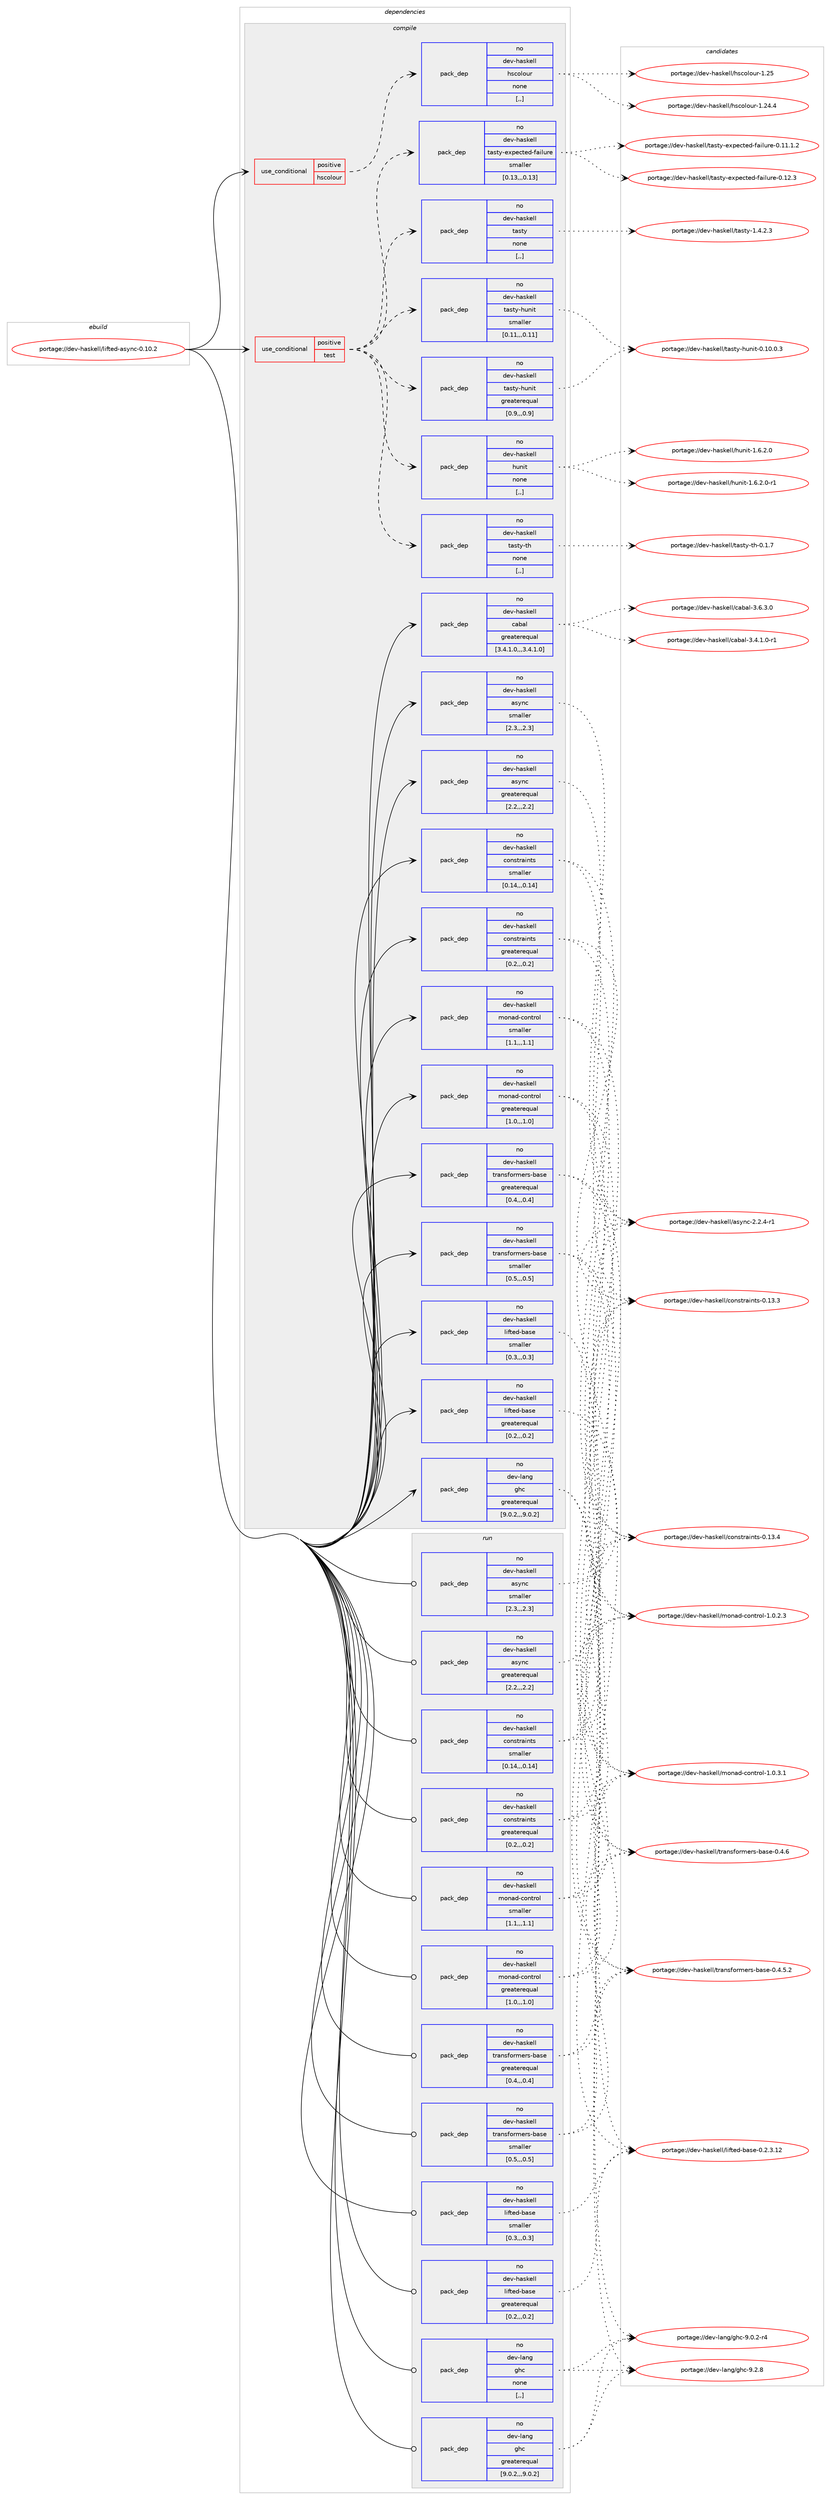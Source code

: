 digraph prolog {

# *************
# Graph options
# *************

newrank=true;
concentrate=true;
compound=true;
graph [rankdir=LR,fontname=Helvetica,fontsize=10,ranksep=1.5];#, ranksep=2.5, nodesep=0.2];
edge  [arrowhead=vee];
node  [fontname=Helvetica,fontsize=10];

# **********
# The ebuild
# **********

subgraph cluster_leftcol {
color=gray;
rank=same;
label=<<i>ebuild</i>>;
id [label="portage://dev-haskell/lifted-async-0.10.2", color=red, width=4, href="../dev-haskell/lifted-async-0.10.2.svg"];
}

# ****************
# The dependencies
# ****************

subgraph cluster_midcol {
color=gray;
label=<<i>dependencies</i>>;
subgraph cluster_compile {
fillcolor="#eeeeee";
style=filled;
label=<<i>compile</i>>;
subgraph cond20058 {
dependency81600 [label=<<TABLE BORDER="0" CELLBORDER="1" CELLSPACING="0" CELLPADDING="4"><TR><TD ROWSPAN="3" CELLPADDING="10">use_conditional</TD></TR><TR><TD>positive</TD></TR><TR><TD>hscolour</TD></TR></TABLE>>, shape=none, color=red];
subgraph pack60574 {
dependency81601 [label=<<TABLE BORDER="0" CELLBORDER="1" CELLSPACING="0" CELLPADDING="4" WIDTH="220"><TR><TD ROWSPAN="6" CELLPADDING="30">pack_dep</TD></TR><TR><TD WIDTH="110">no</TD></TR><TR><TD>dev-haskell</TD></TR><TR><TD>hscolour</TD></TR><TR><TD>none</TD></TR><TR><TD>[,,]</TD></TR></TABLE>>, shape=none, color=blue];
}
dependency81600:e -> dependency81601:w [weight=20,style="dashed",arrowhead="vee"];
}
id:e -> dependency81600:w [weight=20,style="solid",arrowhead="vee"];
subgraph cond20059 {
dependency81602 [label=<<TABLE BORDER="0" CELLBORDER="1" CELLSPACING="0" CELLPADDING="4"><TR><TD ROWSPAN="3" CELLPADDING="10">use_conditional</TD></TR><TR><TD>positive</TD></TR><TR><TD>test</TD></TR></TABLE>>, shape=none, color=red];
subgraph pack60575 {
dependency81603 [label=<<TABLE BORDER="0" CELLBORDER="1" CELLSPACING="0" CELLPADDING="4" WIDTH="220"><TR><TD ROWSPAN="6" CELLPADDING="30">pack_dep</TD></TR><TR><TD WIDTH="110">no</TD></TR><TR><TD>dev-haskell</TD></TR><TR><TD>hunit</TD></TR><TR><TD>none</TD></TR><TR><TD>[,,]</TD></TR></TABLE>>, shape=none, color=blue];
}
dependency81602:e -> dependency81603:w [weight=20,style="dashed",arrowhead="vee"];
subgraph pack60576 {
dependency81604 [label=<<TABLE BORDER="0" CELLBORDER="1" CELLSPACING="0" CELLPADDING="4" WIDTH="220"><TR><TD ROWSPAN="6" CELLPADDING="30">pack_dep</TD></TR><TR><TD WIDTH="110">no</TD></TR><TR><TD>dev-haskell</TD></TR><TR><TD>tasty</TD></TR><TR><TD>none</TD></TR><TR><TD>[,,]</TD></TR></TABLE>>, shape=none, color=blue];
}
dependency81602:e -> dependency81604:w [weight=20,style="dashed",arrowhead="vee"];
subgraph pack60577 {
dependency81605 [label=<<TABLE BORDER="0" CELLBORDER="1" CELLSPACING="0" CELLPADDING="4" WIDTH="220"><TR><TD ROWSPAN="6" CELLPADDING="30">pack_dep</TD></TR><TR><TD WIDTH="110">no</TD></TR><TR><TD>dev-haskell</TD></TR><TR><TD>tasty-expected-failure</TD></TR><TR><TD>smaller</TD></TR><TR><TD>[0.13,,,0.13]</TD></TR></TABLE>>, shape=none, color=blue];
}
dependency81602:e -> dependency81605:w [weight=20,style="dashed",arrowhead="vee"];
subgraph pack60578 {
dependency81606 [label=<<TABLE BORDER="0" CELLBORDER="1" CELLSPACING="0" CELLPADDING="4" WIDTH="220"><TR><TD ROWSPAN="6" CELLPADDING="30">pack_dep</TD></TR><TR><TD WIDTH="110">no</TD></TR><TR><TD>dev-haskell</TD></TR><TR><TD>tasty-hunit</TD></TR><TR><TD>greaterequal</TD></TR><TR><TD>[0.9,,,0.9]</TD></TR></TABLE>>, shape=none, color=blue];
}
dependency81602:e -> dependency81606:w [weight=20,style="dashed",arrowhead="vee"];
subgraph pack60579 {
dependency81607 [label=<<TABLE BORDER="0" CELLBORDER="1" CELLSPACING="0" CELLPADDING="4" WIDTH="220"><TR><TD ROWSPAN="6" CELLPADDING="30">pack_dep</TD></TR><TR><TD WIDTH="110">no</TD></TR><TR><TD>dev-haskell</TD></TR><TR><TD>tasty-hunit</TD></TR><TR><TD>smaller</TD></TR><TR><TD>[0.11,,,0.11]</TD></TR></TABLE>>, shape=none, color=blue];
}
dependency81602:e -> dependency81607:w [weight=20,style="dashed",arrowhead="vee"];
subgraph pack60580 {
dependency81608 [label=<<TABLE BORDER="0" CELLBORDER="1" CELLSPACING="0" CELLPADDING="4" WIDTH="220"><TR><TD ROWSPAN="6" CELLPADDING="30">pack_dep</TD></TR><TR><TD WIDTH="110">no</TD></TR><TR><TD>dev-haskell</TD></TR><TR><TD>tasty-th</TD></TR><TR><TD>none</TD></TR><TR><TD>[,,]</TD></TR></TABLE>>, shape=none, color=blue];
}
dependency81602:e -> dependency81608:w [weight=20,style="dashed",arrowhead="vee"];
}
id:e -> dependency81602:w [weight=20,style="solid",arrowhead="vee"];
subgraph pack60581 {
dependency81609 [label=<<TABLE BORDER="0" CELLBORDER="1" CELLSPACING="0" CELLPADDING="4" WIDTH="220"><TR><TD ROWSPAN="6" CELLPADDING="30">pack_dep</TD></TR><TR><TD WIDTH="110">no</TD></TR><TR><TD>dev-haskell</TD></TR><TR><TD>async</TD></TR><TR><TD>greaterequal</TD></TR><TR><TD>[2.2,,,2.2]</TD></TR></TABLE>>, shape=none, color=blue];
}
id:e -> dependency81609:w [weight=20,style="solid",arrowhead="vee"];
subgraph pack60582 {
dependency81610 [label=<<TABLE BORDER="0" CELLBORDER="1" CELLSPACING="0" CELLPADDING="4" WIDTH="220"><TR><TD ROWSPAN="6" CELLPADDING="30">pack_dep</TD></TR><TR><TD WIDTH="110">no</TD></TR><TR><TD>dev-haskell</TD></TR><TR><TD>async</TD></TR><TR><TD>smaller</TD></TR><TR><TD>[2.3,,,2.3]</TD></TR></TABLE>>, shape=none, color=blue];
}
id:e -> dependency81610:w [weight=20,style="solid",arrowhead="vee"];
subgraph pack60583 {
dependency81611 [label=<<TABLE BORDER="0" CELLBORDER="1" CELLSPACING="0" CELLPADDING="4" WIDTH="220"><TR><TD ROWSPAN="6" CELLPADDING="30">pack_dep</TD></TR><TR><TD WIDTH="110">no</TD></TR><TR><TD>dev-haskell</TD></TR><TR><TD>cabal</TD></TR><TR><TD>greaterequal</TD></TR><TR><TD>[3.4.1.0,,,3.4.1.0]</TD></TR></TABLE>>, shape=none, color=blue];
}
id:e -> dependency81611:w [weight=20,style="solid",arrowhead="vee"];
subgraph pack60584 {
dependency81612 [label=<<TABLE BORDER="0" CELLBORDER="1" CELLSPACING="0" CELLPADDING="4" WIDTH="220"><TR><TD ROWSPAN="6" CELLPADDING="30">pack_dep</TD></TR><TR><TD WIDTH="110">no</TD></TR><TR><TD>dev-haskell</TD></TR><TR><TD>constraints</TD></TR><TR><TD>greaterequal</TD></TR><TR><TD>[0.2,,,0.2]</TD></TR></TABLE>>, shape=none, color=blue];
}
id:e -> dependency81612:w [weight=20,style="solid",arrowhead="vee"];
subgraph pack60585 {
dependency81613 [label=<<TABLE BORDER="0" CELLBORDER="1" CELLSPACING="0" CELLPADDING="4" WIDTH="220"><TR><TD ROWSPAN="6" CELLPADDING="30">pack_dep</TD></TR><TR><TD WIDTH="110">no</TD></TR><TR><TD>dev-haskell</TD></TR><TR><TD>constraints</TD></TR><TR><TD>smaller</TD></TR><TR><TD>[0.14,,,0.14]</TD></TR></TABLE>>, shape=none, color=blue];
}
id:e -> dependency81613:w [weight=20,style="solid",arrowhead="vee"];
subgraph pack60586 {
dependency81614 [label=<<TABLE BORDER="0" CELLBORDER="1" CELLSPACING="0" CELLPADDING="4" WIDTH="220"><TR><TD ROWSPAN="6" CELLPADDING="30">pack_dep</TD></TR><TR><TD WIDTH="110">no</TD></TR><TR><TD>dev-haskell</TD></TR><TR><TD>lifted-base</TD></TR><TR><TD>greaterequal</TD></TR><TR><TD>[0.2,,,0.2]</TD></TR></TABLE>>, shape=none, color=blue];
}
id:e -> dependency81614:w [weight=20,style="solid",arrowhead="vee"];
subgraph pack60587 {
dependency81615 [label=<<TABLE BORDER="0" CELLBORDER="1" CELLSPACING="0" CELLPADDING="4" WIDTH="220"><TR><TD ROWSPAN="6" CELLPADDING="30">pack_dep</TD></TR><TR><TD WIDTH="110">no</TD></TR><TR><TD>dev-haskell</TD></TR><TR><TD>lifted-base</TD></TR><TR><TD>smaller</TD></TR><TR><TD>[0.3,,,0.3]</TD></TR></TABLE>>, shape=none, color=blue];
}
id:e -> dependency81615:w [weight=20,style="solid",arrowhead="vee"];
subgraph pack60588 {
dependency81616 [label=<<TABLE BORDER="0" CELLBORDER="1" CELLSPACING="0" CELLPADDING="4" WIDTH="220"><TR><TD ROWSPAN="6" CELLPADDING="30">pack_dep</TD></TR><TR><TD WIDTH="110">no</TD></TR><TR><TD>dev-haskell</TD></TR><TR><TD>monad-control</TD></TR><TR><TD>greaterequal</TD></TR><TR><TD>[1.0,,,1.0]</TD></TR></TABLE>>, shape=none, color=blue];
}
id:e -> dependency81616:w [weight=20,style="solid",arrowhead="vee"];
subgraph pack60589 {
dependency81617 [label=<<TABLE BORDER="0" CELLBORDER="1" CELLSPACING="0" CELLPADDING="4" WIDTH="220"><TR><TD ROWSPAN="6" CELLPADDING="30">pack_dep</TD></TR><TR><TD WIDTH="110">no</TD></TR><TR><TD>dev-haskell</TD></TR><TR><TD>monad-control</TD></TR><TR><TD>smaller</TD></TR><TR><TD>[1.1,,,1.1]</TD></TR></TABLE>>, shape=none, color=blue];
}
id:e -> dependency81617:w [weight=20,style="solid",arrowhead="vee"];
subgraph pack60590 {
dependency81618 [label=<<TABLE BORDER="0" CELLBORDER="1" CELLSPACING="0" CELLPADDING="4" WIDTH="220"><TR><TD ROWSPAN="6" CELLPADDING="30">pack_dep</TD></TR><TR><TD WIDTH="110">no</TD></TR><TR><TD>dev-haskell</TD></TR><TR><TD>transformers-base</TD></TR><TR><TD>greaterequal</TD></TR><TR><TD>[0.4,,,0.4]</TD></TR></TABLE>>, shape=none, color=blue];
}
id:e -> dependency81618:w [weight=20,style="solid",arrowhead="vee"];
subgraph pack60591 {
dependency81619 [label=<<TABLE BORDER="0" CELLBORDER="1" CELLSPACING="0" CELLPADDING="4" WIDTH="220"><TR><TD ROWSPAN="6" CELLPADDING="30">pack_dep</TD></TR><TR><TD WIDTH="110">no</TD></TR><TR><TD>dev-haskell</TD></TR><TR><TD>transformers-base</TD></TR><TR><TD>smaller</TD></TR><TR><TD>[0.5,,,0.5]</TD></TR></TABLE>>, shape=none, color=blue];
}
id:e -> dependency81619:w [weight=20,style="solid",arrowhead="vee"];
subgraph pack60592 {
dependency81620 [label=<<TABLE BORDER="0" CELLBORDER="1" CELLSPACING="0" CELLPADDING="4" WIDTH="220"><TR><TD ROWSPAN="6" CELLPADDING="30">pack_dep</TD></TR><TR><TD WIDTH="110">no</TD></TR><TR><TD>dev-lang</TD></TR><TR><TD>ghc</TD></TR><TR><TD>greaterequal</TD></TR><TR><TD>[9.0.2,,,9.0.2]</TD></TR></TABLE>>, shape=none, color=blue];
}
id:e -> dependency81620:w [weight=20,style="solid",arrowhead="vee"];
}
subgraph cluster_compileandrun {
fillcolor="#eeeeee";
style=filled;
label=<<i>compile and run</i>>;
}
subgraph cluster_run {
fillcolor="#eeeeee";
style=filled;
label=<<i>run</i>>;
subgraph pack60593 {
dependency81621 [label=<<TABLE BORDER="0" CELLBORDER="1" CELLSPACING="0" CELLPADDING="4" WIDTH="220"><TR><TD ROWSPAN="6" CELLPADDING="30">pack_dep</TD></TR><TR><TD WIDTH="110">no</TD></TR><TR><TD>dev-haskell</TD></TR><TR><TD>async</TD></TR><TR><TD>greaterequal</TD></TR><TR><TD>[2.2,,,2.2]</TD></TR></TABLE>>, shape=none, color=blue];
}
id:e -> dependency81621:w [weight=20,style="solid",arrowhead="odot"];
subgraph pack60594 {
dependency81622 [label=<<TABLE BORDER="0" CELLBORDER="1" CELLSPACING="0" CELLPADDING="4" WIDTH="220"><TR><TD ROWSPAN="6" CELLPADDING="30">pack_dep</TD></TR><TR><TD WIDTH="110">no</TD></TR><TR><TD>dev-haskell</TD></TR><TR><TD>async</TD></TR><TR><TD>smaller</TD></TR><TR><TD>[2.3,,,2.3]</TD></TR></TABLE>>, shape=none, color=blue];
}
id:e -> dependency81622:w [weight=20,style="solid",arrowhead="odot"];
subgraph pack60595 {
dependency81623 [label=<<TABLE BORDER="0" CELLBORDER="1" CELLSPACING="0" CELLPADDING="4" WIDTH="220"><TR><TD ROWSPAN="6" CELLPADDING="30">pack_dep</TD></TR><TR><TD WIDTH="110">no</TD></TR><TR><TD>dev-haskell</TD></TR><TR><TD>constraints</TD></TR><TR><TD>greaterequal</TD></TR><TR><TD>[0.2,,,0.2]</TD></TR></TABLE>>, shape=none, color=blue];
}
id:e -> dependency81623:w [weight=20,style="solid",arrowhead="odot"];
subgraph pack60596 {
dependency81624 [label=<<TABLE BORDER="0" CELLBORDER="1" CELLSPACING="0" CELLPADDING="4" WIDTH="220"><TR><TD ROWSPAN="6" CELLPADDING="30">pack_dep</TD></TR><TR><TD WIDTH="110">no</TD></TR><TR><TD>dev-haskell</TD></TR><TR><TD>constraints</TD></TR><TR><TD>smaller</TD></TR><TR><TD>[0.14,,,0.14]</TD></TR></TABLE>>, shape=none, color=blue];
}
id:e -> dependency81624:w [weight=20,style="solid",arrowhead="odot"];
subgraph pack60597 {
dependency81625 [label=<<TABLE BORDER="0" CELLBORDER="1" CELLSPACING="0" CELLPADDING="4" WIDTH="220"><TR><TD ROWSPAN="6" CELLPADDING="30">pack_dep</TD></TR><TR><TD WIDTH="110">no</TD></TR><TR><TD>dev-haskell</TD></TR><TR><TD>lifted-base</TD></TR><TR><TD>greaterequal</TD></TR><TR><TD>[0.2,,,0.2]</TD></TR></TABLE>>, shape=none, color=blue];
}
id:e -> dependency81625:w [weight=20,style="solid",arrowhead="odot"];
subgraph pack60598 {
dependency81626 [label=<<TABLE BORDER="0" CELLBORDER="1" CELLSPACING="0" CELLPADDING="4" WIDTH="220"><TR><TD ROWSPAN="6" CELLPADDING="30">pack_dep</TD></TR><TR><TD WIDTH="110">no</TD></TR><TR><TD>dev-haskell</TD></TR><TR><TD>lifted-base</TD></TR><TR><TD>smaller</TD></TR><TR><TD>[0.3,,,0.3]</TD></TR></TABLE>>, shape=none, color=blue];
}
id:e -> dependency81626:w [weight=20,style="solid",arrowhead="odot"];
subgraph pack60599 {
dependency81627 [label=<<TABLE BORDER="0" CELLBORDER="1" CELLSPACING="0" CELLPADDING="4" WIDTH="220"><TR><TD ROWSPAN="6" CELLPADDING="30">pack_dep</TD></TR><TR><TD WIDTH="110">no</TD></TR><TR><TD>dev-haskell</TD></TR><TR><TD>monad-control</TD></TR><TR><TD>greaterequal</TD></TR><TR><TD>[1.0,,,1.0]</TD></TR></TABLE>>, shape=none, color=blue];
}
id:e -> dependency81627:w [weight=20,style="solid",arrowhead="odot"];
subgraph pack60600 {
dependency81628 [label=<<TABLE BORDER="0" CELLBORDER="1" CELLSPACING="0" CELLPADDING="4" WIDTH="220"><TR><TD ROWSPAN="6" CELLPADDING="30">pack_dep</TD></TR><TR><TD WIDTH="110">no</TD></TR><TR><TD>dev-haskell</TD></TR><TR><TD>monad-control</TD></TR><TR><TD>smaller</TD></TR><TR><TD>[1.1,,,1.1]</TD></TR></TABLE>>, shape=none, color=blue];
}
id:e -> dependency81628:w [weight=20,style="solid",arrowhead="odot"];
subgraph pack60601 {
dependency81629 [label=<<TABLE BORDER="0" CELLBORDER="1" CELLSPACING="0" CELLPADDING="4" WIDTH="220"><TR><TD ROWSPAN="6" CELLPADDING="30">pack_dep</TD></TR><TR><TD WIDTH="110">no</TD></TR><TR><TD>dev-haskell</TD></TR><TR><TD>transformers-base</TD></TR><TR><TD>greaterequal</TD></TR><TR><TD>[0.4,,,0.4]</TD></TR></TABLE>>, shape=none, color=blue];
}
id:e -> dependency81629:w [weight=20,style="solid",arrowhead="odot"];
subgraph pack60602 {
dependency81630 [label=<<TABLE BORDER="0" CELLBORDER="1" CELLSPACING="0" CELLPADDING="4" WIDTH="220"><TR><TD ROWSPAN="6" CELLPADDING="30">pack_dep</TD></TR><TR><TD WIDTH="110">no</TD></TR><TR><TD>dev-haskell</TD></TR><TR><TD>transformers-base</TD></TR><TR><TD>smaller</TD></TR><TR><TD>[0.5,,,0.5]</TD></TR></TABLE>>, shape=none, color=blue];
}
id:e -> dependency81630:w [weight=20,style="solid",arrowhead="odot"];
subgraph pack60603 {
dependency81631 [label=<<TABLE BORDER="0" CELLBORDER="1" CELLSPACING="0" CELLPADDING="4" WIDTH="220"><TR><TD ROWSPAN="6" CELLPADDING="30">pack_dep</TD></TR><TR><TD WIDTH="110">no</TD></TR><TR><TD>dev-lang</TD></TR><TR><TD>ghc</TD></TR><TR><TD>greaterequal</TD></TR><TR><TD>[9.0.2,,,9.0.2]</TD></TR></TABLE>>, shape=none, color=blue];
}
id:e -> dependency81631:w [weight=20,style="solid",arrowhead="odot"];
subgraph pack60604 {
dependency81632 [label=<<TABLE BORDER="0" CELLBORDER="1" CELLSPACING="0" CELLPADDING="4" WIDTH="220"><TR><TD ROWSPAN="6" CELLPADDING="30">pack_dep</TD></TR><TR><TD WIDTH="110">no</TD></TR><TR><TD>dev-lang</TD></TR><TR><TD>ghc</TD></TR><TR><TD>none</TD></TR><TR><TD>[,,]</TD></TR></TABLE>>, shape=none, color=blue];
}
id:e -> dependency81632:w [weight=20,style="solid",arrowhead="odot"];
}
}

# **************
# The candidates
# **************

subgraph cluster_choices {
rank=same;
color=gray;
label=<<i>candidates</i>>;

subgraph choice60574 {
color=black;
nodesep=1;
choice1001011184510497115107101108108471041159911110811111711445494650524652 [label="portage://dev-haskell/hscolour-1.24.4", color=red, width=4,href="../dev-haskell/hscolour-1.24.4.svg"];
choice100101118451049711510710110810847104115991111081111171144549465053 [label="portage://dev-haskell/hscolour-1.25", color=red, width=4,href="../dev-haskell/hscolour-1.25.svg"];
dependency81601:e -> choice1001011184510497115107101108108471041159911110811111711445494650524652:w [style=dotted,weight="100"];
dependency81601:e -> choice100101118451049711510710110810847104115991111081111171144549465053:w [style=dotted,weight="100"];
}
subgraph choice60575 {
color=black;
nodesep=1;
choice1001011184510497115107101108108471041171101051164549465446504648 [label="portage://dev-haskell/hunit-1.6.2.0", color=red, width=4,href="../dev-haskell/hunit-1.6.2.0.svg"];
choice10010111845104971151071011081084710411711010511645494654465046484511449 [label="portage://dev-haskell/hunit-1.6.2.0-r1", color=red, width=4,href="../dev-haskell/hunit-1.6.2.0-r1.svg"];
dependency81603:e -> choice1001011184510497115107101108108471041171101051164549465446504648:w [style=dotted,weight="100"];
dependency81603:e -> choice10010111845104971151071011081084710411711010511645494654465046484511449:w [style=dotted,weight="100"];
}
subgraph choice60576 {
color=black;
nodesep=1;
choice100101118451049711510710110810847116971151161214549465246504651 [label="portage://dev-haskell/tasty-1.4.2.3", color=red, width=4,href="../dev-haskell/tasty-1.4.2.3.svg"];
dependency81604:e -> choice100101118451049711510710110810847116971151161214549465246504651:w [style=dotted,weight="100"];
}
subgraph choice60577 {
color=black;
nodesep=1;
choice1001011184510497115107101108108471169711511612145101120112101991161011004510297105108117114101454846494946494650 [label="portage://dev-haskell/tasty-expected-failure-0.11.1.2", color=red, width=4,href="../dev-haskell/tasty-expected-failure-0.11.1.2.svg"];
choice100101118451049711510710110810847116971151161214510112011210199116101100451029710510811711410145484649504651 [label="portage://dev-haskell/tasty-expected-failure-0.12.3", color=red, width=4,href="../dev-haskell/tasty-expected-failure-0.12.3.svg"];
dependency81605:e -> choice1001011184510497115107101108108471169711511612145101120112101991161011004510297105108117114101454846494946494650:w [style=dotted,weight="100"];
dependency81605:e -> choice100101118451049711510710110810847116971151161214510112011210199116101100451029710510811711410145484649504651:w [style=dotted,weight="100"];
}
subgraph choice60578 {
color=black;
nodesep=1;
choice1001011184510497115107101108108471169711511612145104117110105116454846494846484651 [label="portage://dev-haskell/tasty-hunit-0.10.0.3", color=red, width=4,href="../dev-haskell/tasty-hunit-0.10.0.3.svg"];
dependency81606:e -> choice1001011184510497115107101108108471169711511612145104117110105116454846494846484651:w [style=dotted,weight="100"];
}
subgraph choice60579 {
color=black;
nodesep=1;
choice1001011184510497115107101108108471169711511612145104117110105116454846494846484651 [label="portage://dev-haskell/tasty-hunit-0.10.0.3", color=red, width=4,href="../dev-haskell/tasty-hunit-0.10.0.3.svg"];
dependency81607:e -> choice1001011184510497115107101108108471169711511612145104117110105116454846494846484651:w [style=dotted,weight="100"];
}
subgraph choice60580 {
color=black;
nodesep=1;
choice1001011184510497115107101108108471169711511612145116104454846494655 [label="portage://dev-haskell/tasty-th-0.1.7", color=red, width=4,href="../dev-haskell/tasty-th-0.1.7.svg"];
dependency81608:e -> choice1001011184510497115107101108108471169711511612145116104454846494655:w [style=dotted,weight="100"];
}
subgraph choice60581 {
color=black;
nodesep=1;
choice10010111845104971151071011081084797115121110994550465046524511449 [label="portage://dev-haskell/async-2.2.4-r1", color=red, width=4,href="../dev-haskell/async-2.2.4-r1.svg"];
dependency81609:e -> choice10010111845104971151071011081084797115121110994550465046524511449:w [style=dotted,weight="100"];
}
subgraph choice60582 {
color=black;
nodesep=1;
choice10010111845104971151071011081084797115121110994550465046524511449 [label="portage://dev-haskell/async-2.2.4-r1", color=red, width=4,href="../dev-haskell/async-2.2.4-r1.svg"];
dependency81610:e -> choice10010111845104971151071011081084797115121110994550465046524511449:w [style=dotted,weight="100"];
}
subgraph choice60583 {
color=black;
nodesep=1;
choice1001011184510497115107101108108479997989710845514652464946484511449 [label="portage://dev-haskell/cabal-3.4.1.0-r1", color=red, width=4,href="../dev-haskell/cabal-3.4.1.0-r1.svg"];
choice100101118451049711510710110810847999798971084551465446514648 [label="portage://dev-haskell/cabal-3.6.3.0", color=red, width=4,href="../dev-haskell/cabal-3.6.3.0.svg"];
dependency81611:e -> choice1001011184510497115107101108108479997989710845514652464946484511449:w [style=dotted,weight="100"];
dependency81611:e -> choice100101118451049711510710110810847999798971084551465446514648:w [style=dotted,weight="100"];
}
subgraph choice60584 {
color=black;
nodesep=1;
choice100101118451049711510710110810847991111101151161149710511011611545484649514651 [label="portage://dev-haskell/constraints-0.13.3", color=red, width=4,href="../dev-haskell/constraints-0.13.3.svg"];
choice100101118451049711510710110810847991111101151161149710511011611545484649514652 [label="portage://dev-haskell/constraints-0.13.4", color=red, width=4,href="../dev-haskell/constraints-0.13.4.svg"];
dependency81612:e -> choice100101118451049711510710110810847991111101151161149710511011611545484649514651:w [style=dotted,weight="100"];
dependency81612:e -> choice100101118451049711510710110810847991111101151161149710511011611545484649514652:w [style=dotted,weight="100"];
}
subgraph choice60585 {
color=black;
nodesep=1;
choice100101118451049711510710110810847991111101151161149710511011611545484649514651 [label="portage://dev-haskell/constraints-0.13.3", color=red, width=4,href="../dev-haskell/constraints-0.13.3.svg"];
choice100101118451049711510710110810847991111101151161149710511011611545484649514652 [label="portage://dev-haskell/constraints-0.13.4", color=red, width=4,href="../dev-haskell/constraints-0.13.4.svg"];
dependency81613:e -> choice100101118451049711510710110810847991111101151161149710511011611545484649514651:w [style=dotted,weight="100"];
dependency81613:e -> choice100101118451049711510710110810847991111101151161149710511011611545484649514652:w [style=dotted,weight="100"];
}
subgraph choice60586 {
color=black;
nodesep=1;
choice100101118451049711510710110810847108105102116101100459897115101454846504651464950 [label="portage://dev-haskell/lifted-base-0.2.3.12", color=red, width=4,href="../dev-haskell/lifted-base-0.2.3.12.svg"];
dependency81614:e -> choice100101118451049711510710110810847108105102116101100459897115101454846504651464950:w [style=dotted,weight="100"];
}
subgraph choice60587 {
color=black;
nodesep=1;
choice100101118451049711510710110810847108105102116101100459897115101454846504651464950 [label="portage://dev-haskell/lifted-base-0.2.3.12", color=red, width=4,href="../dev-haskell/lifted-base-0.2.3.12.svg"];
dependency81615:e -> choice100101118451049711510710110810847108105102116101100459897115101454846504651464950:w [style=dotted,weight="100"];
}
subgraph choice60588 {
color=black;
nodesep=1;
choice1001011184510497115107101108108471091111109710045991111101161141111084549464846504651 [label="portage://dev-haskell/monad-control-1.0.2.3", color=red, width=4,href="../dev-haskell/monad-control-1.0.2.3.svg"];
choice1001011184510497115107101108108471091111109710045991111101161141111084549464846514649 [label="portage://dev-haskell/monad-control-1.0.3.1", color=red, width=4,href="../dev-haskell/monad-control-1.0.3.1.svg"];
dependency81616:e -> choice1001011184510497115107101108108471091111109710045991111101161141111084549464846504651:w [style=dotted,weight="100"];
dependency81616:e -> choice1001011184510497115107101108108471091111109710045991111101161141111084549464846514649:w [style=dotted,weight="100"];
}
subgraph choice60589 {
color=black;
nodesep=1;
choice1001011184510497115107101108108471091111109710045991111101161141111084549464846504651 [label="portage://dev-haskell/monad-control-1.0.2.3", color=red, width=4,href="../dev-haskell/monad-control-1.0.2.3.svg"];
choice1001011184510497115107101108108471091111109710045991111101161141111084549464846514649 [label="portage://dev-haskell/monad-control-1.0.3.1", color=red, width=4,href="../dev-haskell/monad-control-1.0.3.1.svg"];
dependency81617:e -> choice1001011184510497115107101108108471091111109710045991111101161141111084549464846504651:w [style=dotted,weight="100"];
dependency81617:e -> choice1001011184510497115107101108108471091111109710045991111101161141111084549464846514649:w [style=dotted,weight="100"];
}
subgraph choice60590 {
color=black;
nodesep=1;
choice100101118451049711510710110810847116114971101151021111141091011141154598971151014548465246534650 [label="portage://dev-haskell/transformers-base-0.4.5.2", color=red, width=4,href="../dev-haskell/transformers-base-0.4.5.2.svg"];
choice10010111845104971151071011081084711611497110115102111114109101114115459897115101454846524654 [label="portage://dev-haskell/transformers-base-0.4.6", color=red, width=4,href="../dev-haskell/transformers-base-0.4.6.svg"];
dependency81618:e -> choice100101118451049711510710110810847116114971101151021111141091011141154598971151014548465246534650:w [style=dotted,weight="100"];
dependency81618:e -> choice10010111845104971151071011081084711611497110115102111114109101114115459897115101454846524654:w [style=dotted,weight="100"];
}
subgraph choice60591 {
color=black;
nodesep=1;
choice100101118451049711510710110810847116114971101151021111141091011141154598971151014548465246534650 [label="portage://dev-haskell/transformers-base-0.4.5.2", color=red, width=4,href="../dev-haskell/transformers-base-0.4.5.2.svg"];
choice10010111845104971151071011081084711611497110115102111114109101114115459897115101454846524654 [label="portage://dev-haskell/transformers-base-0.4.6", color=red, width=4,href="../dev-haskell/transformers-base-0.4.6.svg"];
dependency81619:e -> choice100101118451049711510710110810847116114971101151021111141091011141154598971151014548465246534650:w [style=dotted,weight="100"];
dependency81619:e -> choice10010111845104971151071011081084711611497110115102111114109101114115459897115101454846524654:w [style=dotted,weight="100"];
}
subgraph choice60592 {
color=black;
nodesep=1;
choice100101118451089711010347103104994557464846504511452 [label="portage://dev-lang/ghc-9.0.2-r4", color=red, width=4,href="../dev-lang/ghc-9.0.2-r4.svg"];
choice10010111845108971101034710310499455746504656 [label="portage://dev-lang/ghc-9.2.8", color=red, width=4,href="../dev-lang/ghc-9.2.8.svg"];
dependency81620:e -> choice100101118451089711010347103104994557464846504511452:w [style=dotted,weight="100"];
dependency81620:e -> choice10010111845108971101034710310499455746504656:w [style=dotted,weight="100"];
}
subgraph choice60593 {
color=black;
nodesep=1;
choice10010111845104971151071011081084797115121110994550465046524511449 [label="portage://dev-haskell/async-2.2.4-r1", color=red, width=4,href="../dev-haskell/async-2.2.4-r1.svg"];
dependency81621:e -> choice10010111845104971151071011081084797115121110994550465046524511449:w [style=dotted,weight="100"];
}
subgraph choice60594 {
color=black;
nodesep=1;
choice10010111845104971151071011081084797115121110994550465046524511449 [label="portage://dev-haskell/async-2.2.4-r1", color=red, width=4,href="../dev-haskell/async-2.2.4-r1.svg"];
dependency81622:e -> choice10010111845104971151071011081084797115121110994550465046524511449:w [style=dotted,weight="100"];
}
subgraph choice60595 {
color=black;
nodesep=1;
choice100101118451049711510710110810847991111101151161149710511011611545484649514651 [label="portage://dev-haskell/constraints-0.13.3", color=red, width=4,href="../dev-haskell/constraints-0.13.3.svg"];
choice100101118451049711510710110810847991111101151161149710511011611545484649514652 [label="portage://dev-haskell/constraints-0.13.4", color=red, width=4,href="../dev-haskell/constraints-0.13.4.svg"];
dependency81623:e -> choice100101118451049711510710110810847991111101151161149710511011611545484649514651:w [style=dotted,weight="100"];
dependency81623:e -> choice100101118451049711510710110810847991111101151161149710511011611545484649514652:w [style=dotted,weight="100"];
}
subgraph choice60596 {
color=black;
nodesep=1;
choice100101118451049711510710110810847991111101151161149710511011611545484649514651 [label="portage://dev-haskell/constraints-0.13.3", color=red, width=4,href="../dev-haskell/constraints-0.13.3.svg"];
choice100101118451049711510710110810847991111101151161149710511011611545484649514652 [label="portage://dev-haskell/constraints-0.13.4", color=red, width=4,href="../dev-haskell/constraints-0.13.4.svg"];
dependency81624:e -> choice100101118451049711510710110810847991111101151161149710511011611545484649514651:w [style=dotted,weight="100"];
dependency81624:e -> choice100101118451049711510710110810847991111101151161149710511011611545484649514652:w [style=dotted,weight="100"];
}
subgraph choice60597 {
color=black;
nodesep=1;
choice100101118451049711510710110810847108105102116101100459897115101454846504651464950 [label="portage://dev-haskell/lifted-base-0.2.3.12", color=red, width=4,href="../dev-haskell/lifted-base-0.2.3.12.svg"];
dependency81625:e -> choice100101118451049711510710110810847108105102116101100459897115101454846504651464950:w [style=dotted,weight="100"];
}
subgraph choice60598 {
color=black;
nodesep=1;
choice100101118451049711510710110810847108105102116101100459897115101454846504651464950 [label="portage://dev-haskell/lifted-base-0.2.3.12", color=red, width=4,href="../dev-haskell/lifted-base-0.2.3.12.svg"];
dependency81626:e -> choice100101118451049711510710110810847108105102116101100459897115101454846504651464950:w [style=dotted,weight="100"];
}
subgraph choice60599 {
color=black;
nodesep=1;
choice1001011184510497115107101108108471091111109710045991111101161141111084549464846504651 [label="portage://dev-haskell/monad-control-1.0.2.3", color=red, width=4,href="../dev-haskell/monad-control-1.0.2.3.svg"];
choice1001011184510497115107101108108471091111109710045991111101161141111084549464846514649 [label="portage://dev-haskell/monad-control-1.0.3.1", color=red, width=4,href="../dev-haskell/monad-control-1.0.3.1.svg"];
dependency81627:e -> choice1001011184510497115107101108108471091111109710045991111101161141111084549464846504651:w [style=dotted,weight="100"];
dependency81627:e -> choice1001011184510497115107101108108471091111109710045991111101161141111084549464846514649:w [style=dotted,weight="100"];
}
subgraph choice60600 {
color=black;
nodesep=1;
choice1001011184510497115107101108108471091111109710045991111101161141111084549464846504651 [label="portage://dev-haskell/monad-control-1.0.2.3", color=red, width=4,href="../dev-haskell/monad-control-1.0.2.3.svg"];
choice1001011184510497115107101108108471091111109710045991111101161141111084549464846514649 [label="portage://dev-haskell/monad-control-1.0.3.1", color=red, width=4,href="../dev-haskell/monad-control-1.0.3.1.svg"];
dependency81628:e -> choice1001011184510497115107101108108471091111109710045991111101161141111084549464846504651:w [style=dotted,weight="100"];
dependency81628:e -> choice1001011184510497115107101108108471091111109710045991111101161141111084549464846514649:w [style=dotted,weight="100"];
}
subgraph choice60601 {
color=black;
nodesep=1;
choice100101118451049711510710110810847116114971101151021111141091011141154598971151014548465246534650 [label="portage://dev-haskell/transformers-base-0.4.5.2", color=red, width=4,href="../dev-haskell/transformers-base-0.4.5.2.svg"];
choice10010111845104971151071011081084711611497110115102111114109101114115459897115101454846524654 [label="portage://dev-haskell/transformers-base-0.4.6", color=red, width=4,href="../dev-haskell/transformers-base-0.4.6.svg"];
dependency81629:e -> choice100101118451049711510710110810847116114971101151021111141091011141154598971151014548465246534650:w [style=dotted,weight="100"];
dependency81629:e -> choice10010111845104971151071011081084711611497110115102111114109101114115459897115101454846524654:w [style=dotted,weight="100"];
}
subgraph choice60602 {
color=black;
nodesep=1;
choice100101118451049711510710110810847116114971101151021111141091011141154598971151014548465246534650 [label="portage://dev-haskell/transformers-base-0.4.5.2", color=red, width=4,href="../dev-haskell/transformers-base-0.4.5.2.svg"];
choice10010111845104971151071011081084711611497110115102111114109101114115459897115101454846524654 [label="portage://dev-haskell/transformers-base-0.4.6", color=red, width=4,href="../dev-haskell/transformers-base-0.4.6.svg"];
dependency81630:e -> choice100101118451049711510710110810847116114971101151021111141091011141154598971151014548465246534650:w [style=dotted,weight="100"];
dependency81630:e -> choice10010111845104971151071011081084711611497110115102111114109101114115459897115101454846524654:w [style=dotted,weight="100"];
}
subgraph choice60603 {
color=black;
nodesep=1;
choice100101118451089711010347103104994557464846504511452 [label="portage://dev-lang/ghc-9.0.2-r4", color=red, width=4,href="../dev-lang/ghc-9.0.2-r4.svg"];
choice10010111845108971101034710310499455746504656 [label="portage://dev-lang/ghc-9.2.8", color=red, width=4,href="../dev-lang/ghc-9.2.8.svg"];
dependency81631:e -> choice100101118451089711010347103104994557464846504511452:w [style=dotted,weight="100"];
dependency81631:e -> choice10010111845108971101034710310499455746504656:w [style=dotted,weight="100"];
}
subgraph choice60604 {
color=black;
nodesep=1;
choice100101118451089711010347103104994557464846504511452 [label="portage://dev-lang/ghc-9.0.2-r4", color=red, width=4,href="../dev-lang/ghc-9.0.2-r4.svg"];
choice10010111845108971101034710310499455746504656 [label="portage://dev-lang/ghc-9.2.8", color=red, width=4,href="../dev-lang/ghc-9.2.8.svg"];
dependency81632:e -> choice100101118451089711010347103104994557464846504511452:w [style=dotted,weight="100"];
dependency81632:e -> choice10010111845108971101034710310499455746504656:w [style=dotted,weight="100"];
}
}

}
